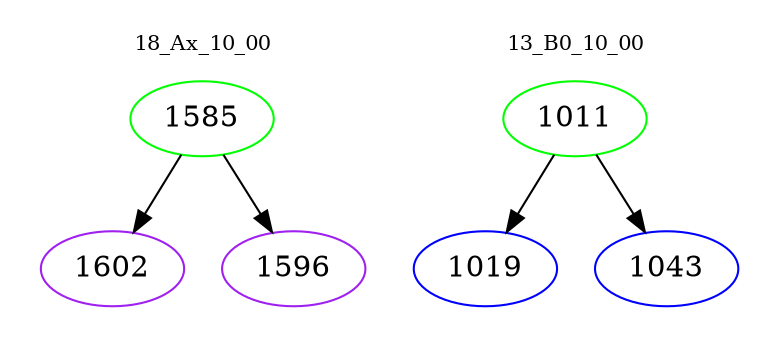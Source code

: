 digraph{
subgraph cluster_0 {
color = white
label = "18_Ax_10_00";
fontsize=10;
T0_1585 [label="1585", color="green"]
T0_1585 -> T0_1602 [color="black"]
T0_1602 [label="1602", color="purple"]
T0_1585 -> T0_1596 [color="black"]
T0_1596 [label="1596", color="purple"]
}
subgraph cluster_1 {
color = white
label = "13_B0_10_00";
fontsize=10;
T1_1011 [label="1011", color="green"]
T1_1011 -> T1_1019 [color="black"]
T1_1019 [label="1019", color="blue"]
T1_1011 -> T1_1043 [color="black"]
T1_1043 [label="1043", color="blue"]
}
}
